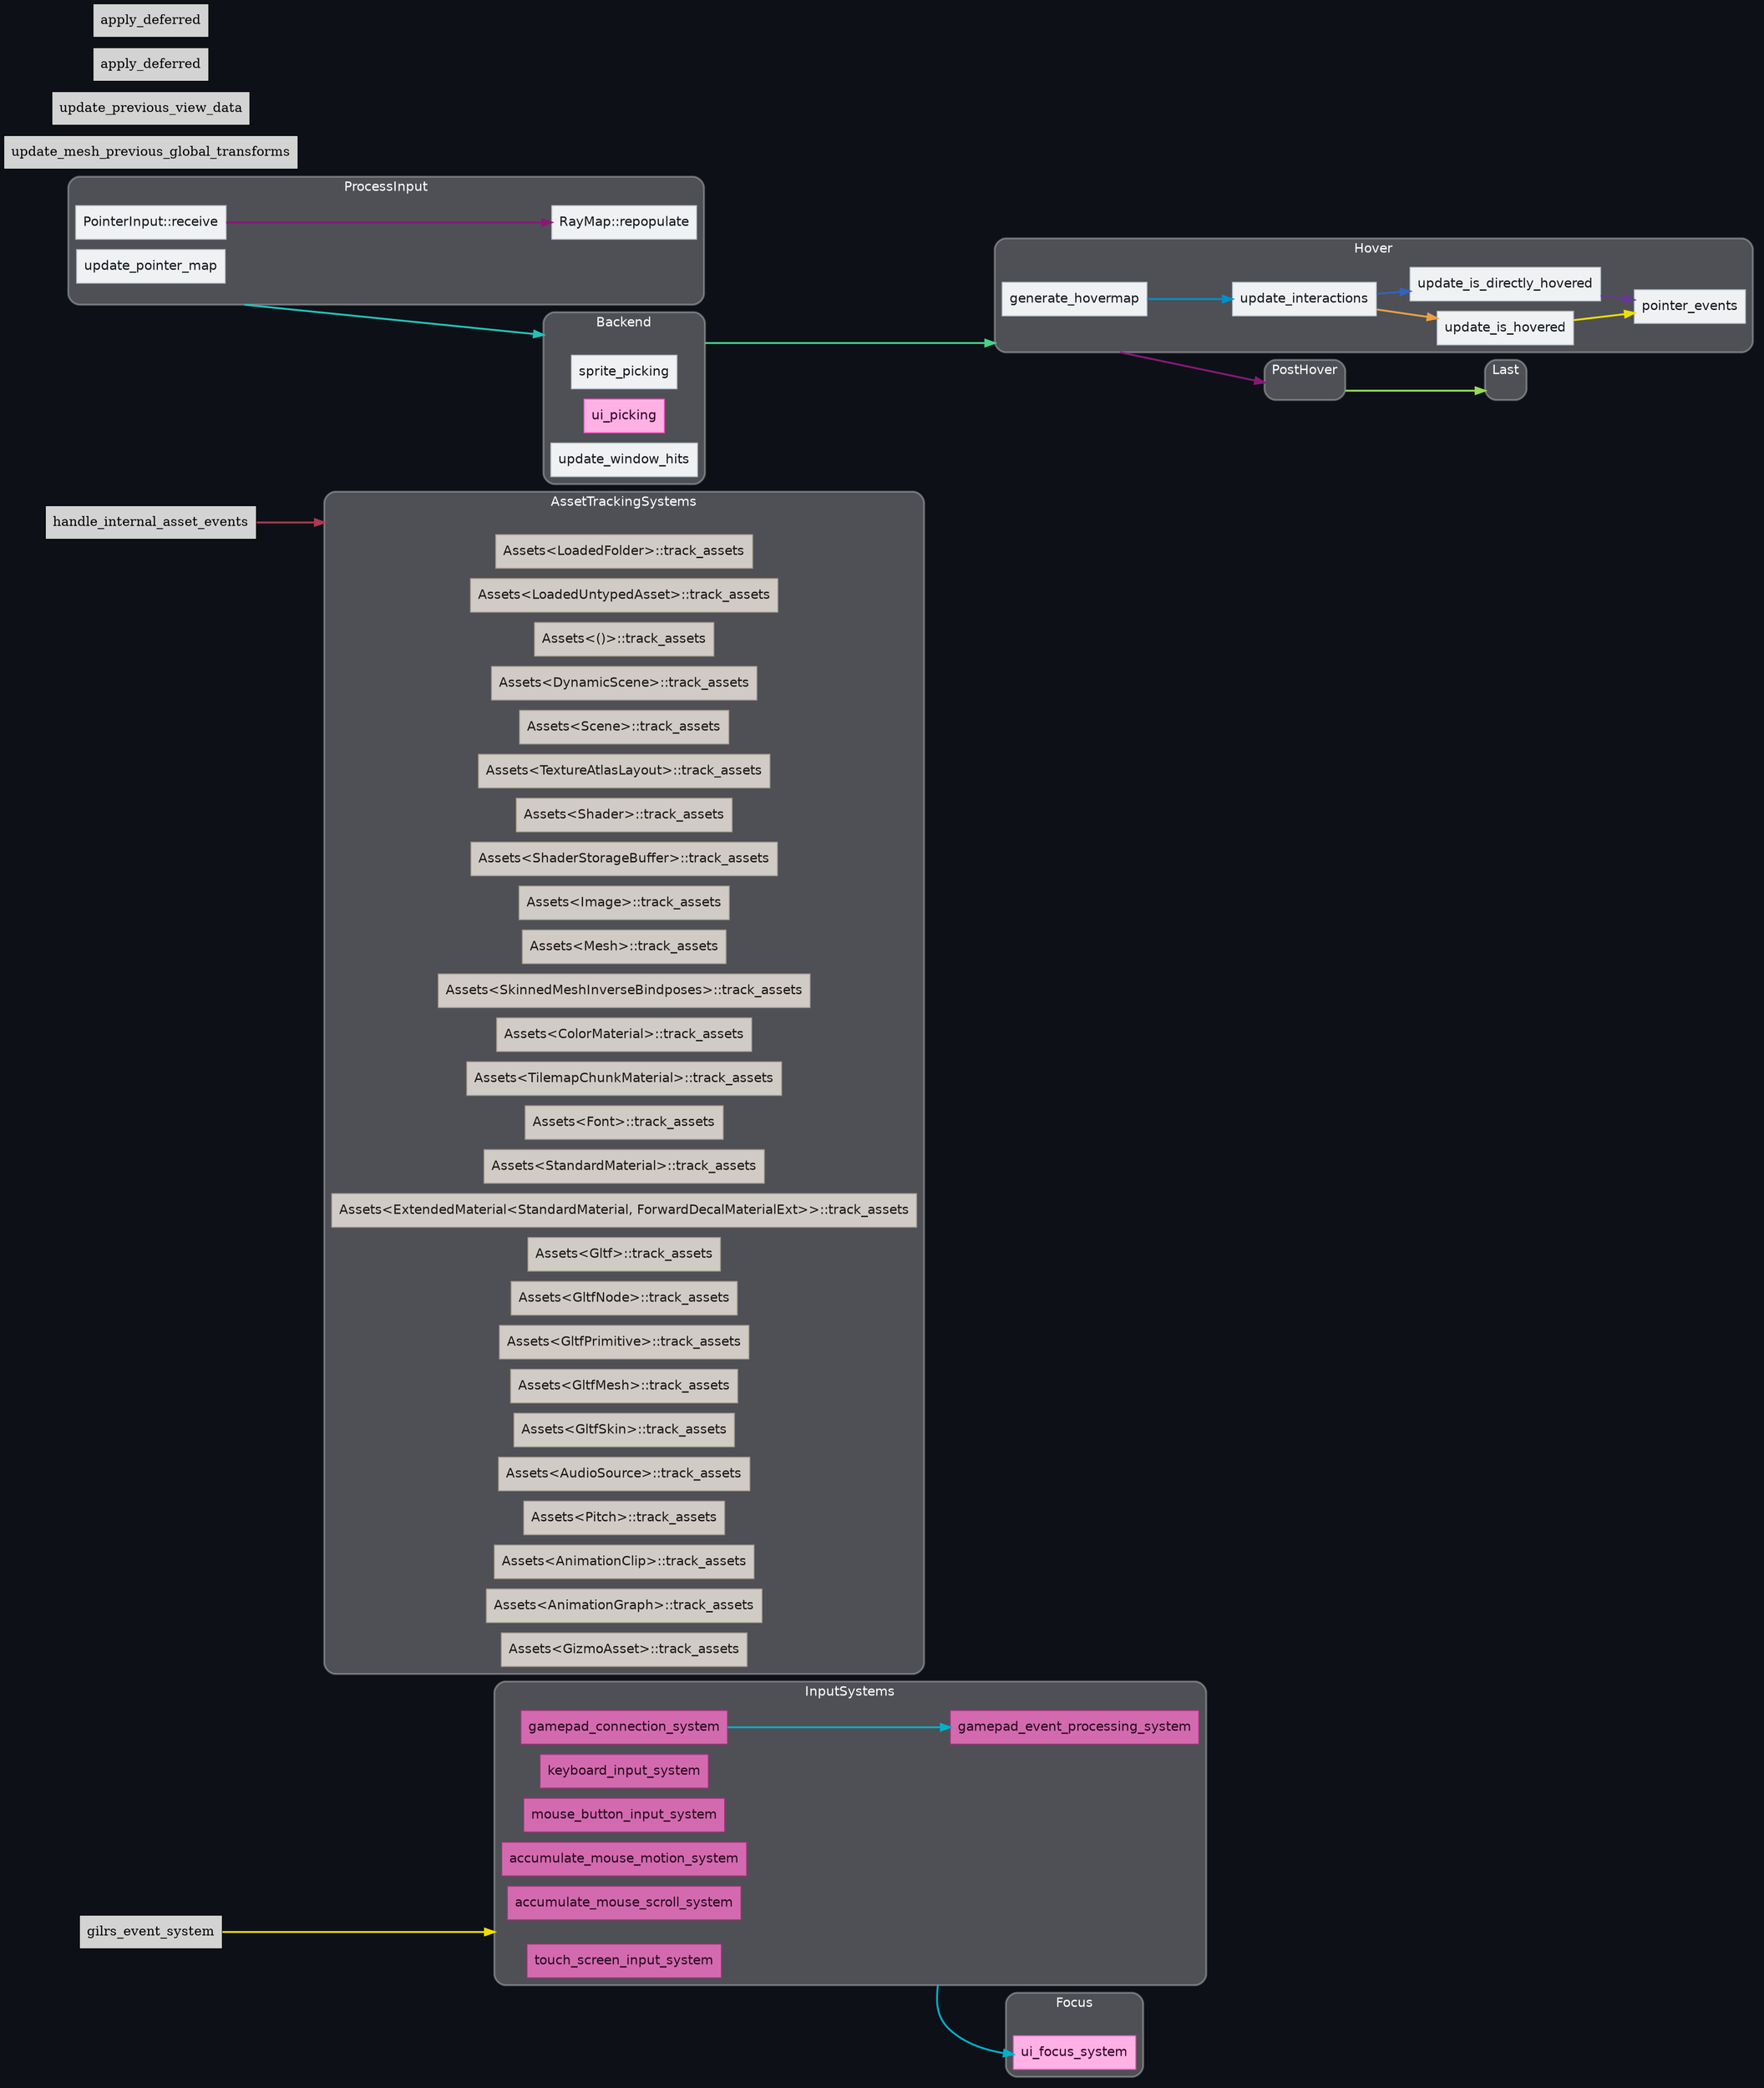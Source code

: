 digraph "" {
	"compound"="true";
	"splines"="spline";
	"rankdir"="LR";
	"bgcolor"="#0d1117";
	"fontname"="Helvetica";
	"nodesep"="0.15";
	edge ["penwidth"="2"];
	node ["shape"="box", "style"="filled"];
	subgraph "clusternode_Set(SystemSetKey(2v1))" {
		"style"="rounded,filled";
		"label"="InputSystems";
		"tooltip"="InputSystems";
		"fillcolor"="#ffffff44";
		"fontcolor"="#ffffff";
		"color"="#ffffff50";
		"penwidth"="2";
		"set_marker_node_Set(SystemSetKey(2v1))" ["style"="invis", "label"="", "shape"="point"]
		"node_System(SystemKey(1v1))" ["label"="keyboard_input_system", "tooltip"="bevy_input::keyboard::keyboard_input_system", "fillcolor"="#d36aaf", "fontname"="Helvetica", "fontcolor"="#270b1d", "color"="#a5317d", "penwidth"="1"]
		"node_System(SystemKey(2v1))" ["label"="mouse_button_input_system", "tooltip"="bevy_input::mouse::mouse_button_input_system", "fillcolor"="#d36aaf", "fontname"="Helvetica", "fontcolor"="#270b1d", "color"="#a5317d", "penwidth"="1"]
		"node_System(SystemKey(3v1))" ["label"="accumulate_mouse_motion_system", "tooltip"="bevy_input::mouse::accumulate_mouse_motion_system", "fillcolor"="#d36aaf", "fontname"="Helvetica", "fontcolor"="#270b1d", "color"="#a5317d", "penwidth"="1"]
		"node_System(SystemKey(4v1))" ["label"="accumulate_mouse_scroll_system", "tooltip"="bevy_input::mouse::accumulate_mouse_scroll_system", "fillcolor"="#d36aaf", "fontname"="Helvetica", "fontcolor"="#270b1d", "color"="#a5317d", "penwidth"="1"]
		"node_System(SystemKey(5v1))" ["label"="gamepad_connection_system", "tooltip"="bevy_input::gamepad::gamepad_connection_system", "fillcolor"="#d36aaf", "fontname"="Helvetica", "fontcolor"="#270b1d", "color"="#a5317d", "penwidth"="1"]
		"node_System(SystemKey(6v1))" ["label"="gamepad_event_processing_system", "tooltip"="bevy_input::gamepad::gamepad_event_processing_system", "fillcolor"="#d36aaf", "fontname"="Helvetica", "fontcolor"="#270b1d", "color"="#a5317d", "penwidth"="1"]
		"node_System(SystemKey(7v1))" ["label"="touch_screen_input_system", "tooltip"="bevy_input::touch::touch_screen_input_system", "fillcolor"="#d36aaf", "fontname"="Helvetica", "fontcolor"="#270b1d", "color"="#a5317d", "penwidth"="1"]
	}
	
	subgraph "clusternode_Set(SystemSetKey(10v1))" {
		"style"="rounded,filled";
		"label"="AssetTrackingSystems";
		"tooltip"="AssetTrackingSystems";
		"fillcolor"="#ffffff44";
		"fontcolor"="#ffffff";
		"color"="#ffffff50";
		"penwidth"="2";
		"set_marker_node_Set(SystemSetKey(10v1))" ["style"="invis", "label"="", "shape"="point"]
		"node_System(SystemKey(8v1))" ["label"="Assets<LoadedFolder>::track_assets", "tooltip"="bevy_asset::assets::Assets<bevy_asset::folder::LoadedFolder>::track_assets", "fillcolor"="#d1cbc5", "fontname"="Helvetica", "fontcolor"="#1c1916", "color"="#a3988c", "penwidth"="1"]
		"node_System(SystemKey(9v1))" ["label"="Assets<LoadedUntypedAsset>::track_assets", "tooltip"="bevy_asset::assets::Assets<bevy_asset::assets::LoadedUntypedAsset>::track_assets", "fillcolor"="#d1cbc5", "fontname"="Helvetica", "fontcolor"="#1c1916", "color"="#a3988c", "penwidth"="1"]
		"node_System(SystemKey(10v1))" ["label"="Assets<()>::track_assets", "tooltip"="bevy_asset::assets::Assets<()>::track_assets", "fillcolor"="#d1cbc5", "fontname"="Helvetica", "fontcolor"="#1c1916", "color"="#a3988c", "penwidth"="1"]
		"node_System(SystemKey(12v1))" ["label"="Assets<DynamicScene>::track_assets", "tooltip"="bevy_asset::assets::Assets<bevy_scene::dynamic_scene::DynamicScene>::track_assets", "fillcolor"="#d1cbc5", "fontname"="Helvetica", "fontcolor"="#1c1916", "color"="#a3988c", "penwidth"="1"]
		"node_System(SystemKey(13v1))" ["label"="Assets<Scene>::track_assets", "tooltip"="bevy_asset::assets::Assets<bevy_scene::scene::Scene>::track_assets", "fillcolor"="#d1cbc5", "fontname"="Helvetica", "fontcolor"="#1c1916", "color"="#a3988c", "penwidth"="1"]
		"node_System(SystemKey(14v1))" ["label"="Assets<TextureAtlasLayout>::track_assets", "tooltip"="bevy_asset::assets::Assets<bevy_image::texture_atlas::TextureAtlasLayout>::track_assets", "fillcolor"="#d1cbc5", "fontname"="Helvetica", "fontcolor"="#1c1916", "color"="#a3988c", "penwidth"="1"]
		"node_System(SystemKey(15v1))" ["label"="Assets<Shader>::track_assets", "tooltip"="bevy_asset::assets::Assets<bevy_shader::shader::Shader>::track_assets", "fillcolor"="#d1cbc5", "fontname"="Helvetica", "fontcolor"="#1c1916", "color"="#a3988c", "penwidth"="1"]
		"node_System(SystemKey(16v1))" ["label"="Assets<ShaderStorageBuffer>::track_assets", "tooltip"="bevy_asset::assets::Assets<bevy_render::storage::ShaderStorageBuffer>::track_assets", "fillcolor"="#d1cbc5", "fontname"="Helvetica", "fontcolor"="#1c1916", "color"="#a3988c", "penwidth"="1"]
		"node_System(SystemKey(17v1))" ["label"="Assets<Image>::track_assets", "tooltip"="bevy_asset::assets::Assets<bevy_image::image::Image>::track_assets", "fillcolor"="#d1cbc5", "fontname"="Helvetica", "fontcolor"="#1c1916", "color"="#a3988c", "penwidth"="1"]
		"node_System(SystemKey(18v1))" ["label"="Assets<Mesh>::track_assets", "tooltip"="bevy_asset::assets::Assets<bevy_mesh::mesh::Mesh>::track_assets", "fillcolor"="#d1cbc5", "fontname"="Helvetica", "fontcolor"="#1c1916", "color"="#a3988c", "penwidth"="1"]
		"node_System(SystemKey(19v1))" ["label"="Assets<SkinnedMeshInverseBindposes>::track_assets", "tooltip"="bevy_asset::assets::Assets<bevy_mesh::skinning::SkinnedMeshInverseBindposes>::track_assets", "fillcolor"="#d1cbc5", "fontname"="Helvetica", "fontcolor"="#1c1916", "color"="#a3988c", "penwidth"="1"]
		"node_System(SystemKey(21v1))" ["label"="Assets<ColorMaterial>::track_assets", "tooltip"="bevy_asset::assets::Assets<bevy_sprite_render::mesh2d::color_material::ColorMaterial>::track_assets", "fillcolor"="#d1cbc5", "fontname"="Helvetica", "fontcolor"="#1c1916", "color"="#a3988c", "penwidth"="1"]
		"node_System(SystemKey(22v1))" ["label"="Assets<TilemapChunkMaterial>::track_assets", "tooltip"="bevy_asset::assets::Assets<bevy_sprite_render::tilemap_chunk::tilemap_chunk_material::TilemapChunkMaterial>::track_assets", "fillcolor"="#d1cbc5", "fontname"="Helvetica", "fontcolor"="#1c1916", "color"="#a3988c", "penwidth"="1"]
		"node_System(SystemKey(23v1))" ["label"="Assets<Font>::track_assets", "tooltip"="bevy_asset::assets::Assets<bevy_text::font::Font>::track_assets", "fillcolor"="#d1cbc5", "fontname"="Helvetica", "fontcolor"="#1c1916", "color"="#a3988c", "penwidth"="1"]
		"node_System(SystemKey(28v1))" ["label"="Assets<StandardMaterial>::track_assets", "tooltip"="bevy_asset::assets::Assets<bevy_pbr::pbr_material::StandardMaterial>::track_assets", "fillcolor"="#d1cbc5", "fontname"="Helvetica", "fontcolor"="#1c1916", "color"="#a3988c", "penwidth"="1"]
		"node_System(SystemKey(29v1))" ["label"="Assets<ExtendedMaterial<StandardMaterial, ForwardDecalMaterialExt>>::track_assets", "tooltip"="bevy_asset::assets::Assets<bevy_pbr::extended_material::ExtendedMaterial<bevy_pbr::pbr_material::StandardMaterial, bevy_pbr::decal::forward::ForwardDecalMaterialExt>>::track_assets", "fillcolor"="#d1cbc5", "fontname"="Helvetica", "fontcolor"="#1c1916", "color"="#a3988c", "penwidth"="1"]
		"node_System(SystemKey(30v1))" ["label"="Assets<Gltf>::track_assets", "tooltip"="bevy_asset::assets::Assets<bevy_gltf::assets::Gltf>::track_assets", "fillcolor"="#d1cbc5", "fontname"="Helvetica", "fontcolor"="#1c1916", "color"="#a3988c", "penwidth"="1"]
		"node_System(SystemKey(31v1))" ["label"="Assets<GltfNode>::track_assets", "tooltip"="bevy_asset::assets::Assets<bevy_gltf::assets::GltfNode>::track_assets", "fillcolor"="#d1cbc5", "fontname"="Helvetica", "fontcolor"="#1c1916", "color"="#a3988c", "penwidth"="1"]
		"node_System(SystemKey(32v1))" ["label"="Assets<GltfPrimitive>::track_assets", "tooltip"="bevy_asset::assets::Assets<bevy_gltf::assets::GltfPrimitive>::track_assets", "fillcolor"="#d1cbc5", "fontname"="Helvetica", "fontcolor"="#1c1916", "color"="#a3988c", "penwidth"="1"]
		"node_System(SystemKey(33v1))" ["label"="Assets<GltfMesh>::track_assets", "tooltip"="bevy_asset::assets::Assets<bevy_gltf::assets::GltfMesh>::track_assets", "fillcolor"="#d1cbc5", "fontname"="Helvetica", "fontcolor"="#1c1916", "color"="#a3988c", "penwidth"="1"]
		"node_System(SystemKey(34v1))" ["label"="Assets<GltfSkin>::track_assets", "tooltip"="bevy_asset::assets::Assets<bevy_gltf::assets::GltfSkin>::track_assets", "fillcolor"="#d1cbc5", "fontname"="Helvetica", "fontcolor"="#1c1916", "color"="#a3988c", "penwidth"="1"]
		"node_System(SystemKey(35v1))" ["label"="Assets<AudioSource>::track_assets", "tooltip"="bevy_asset::assets::Assets<bevy_audio::audio_source::AudioSource>::track_assets", "fillcolor"="#d1cbc5", "fontname"="Helvetica", "fontcolor"="#1c1916", "color"="#a3988c", "penwidth"="1"]
		"node_System(SystemKey(36v1))" ["label"="Assets<Pitch>::track_assets", "tooltip"="bevy_asset::assets::Assets<bevy_audio::pitch::Pitch>::track_assets", "fillcolor"="#d1cbc5", "fontname"="Helvetica", "fontcolor"="#1c1916", "color"="#a3988c", "penwidth"="1"]
		"node_System(SystemKey(38v1))" ["label"="Assets<AnimationClip>::track_assets", "tooltip"="bevy_asset::assets::Assets<bevy_animation::AnimationClip>::track_assets", "fillcolor"="#d1cbc5", "fontname"="Helvetica", "fontcolor"="#1c1916", "color"="#a3988c", "penwidth"="1"]
		"node_System(SystemKey(39v1))" ["label"="Assets<AnimationGraph>::track_assets", "tooltip"="bevy_asset::assets::Assets<bevy_animation::graph::AnimationGraph>::track_assets", "fillcolor"="#d1cbc5", "fontname"="Helvetica", "fontcolor"="#1c1916", "color"="#a3988c", "penwidth"="1"]
		"node_System(SystemKey(40v1))" ["label"="Assets<GizmoAsset>::track_assets", "tooltip"="bevy_asset::assets::Assets<bevy_gizmos::GizmoAsset>::track_assets", "fillcolor"="#d1cbc5", "fontname"="Helvetica", "fontcolor"="#1c1916", "color"="#a3988c", "penwidth"="1"]
	}
	
	subgraph "clusternode_Set(SystemSetKey(23v1))" {
		"style"="rounded,filled";
		"label"="Backend";
		"tooltip"="Backend";
		"fillcolor"="#ffffff44";
		"fontcolor"="#ffffff";
		"color"="#ffffff50";
		"penwidth"="2";
		"set_marker_node_Set(SystemSetKey(23v1))" ["style"="invis", "label"="", "shape"="point"]
		"node_System(SystemKey(20v1))" ["label"="sprite_picking", "tooltip"="bevy_sprite::picking_backend::sprite_picking", "fillcolor"="#eff1f3", "fontname"="Helvetica", "fontcolor"="#15191d", "color"="#b4bec7", "penwidth"="1"]
		"node_System(SystemKey(25v1))" ["label"="ui_picking", "tooltip"="bevy_ui::picking_backend::ui_picking", "fillcolor"="#ffb1e5", "fontname"="Helvetica", "fontcolor"="#320021", "color"="#ff4bc2", "penwidth"="1"]
		"node_System(SystemKey(44v1))" ["label"="update_window_hits", "tooltip"="bevy_picking::window::update_window_hits", "fillcolor"="#eff1f3", "fontname"="Helvetica", "fontcolor"="#15191d", "color"="#b4bec7", "penwidth"="1"]
	}
	
	subgraph "clusternode_Set(SystemSetKey(28v1))" {
		"style"="rounded,filled";
		"label"="Focus";
		"tooltip"="Focus";
		"fillcolor"="#ffffff44";
		"fontcolor"="#ffffff";
		"color"="#ffffff50";
		"penwidth"="2";
		"set_marker_node_Set(SystemSetKey(28v1))" ["style"="invis", "label"="", "shape"="point"]
		"node_System(SystemKey(24v1))" ["label"="ui_focus_system", "tooltip"="bevy_ui::focus::ui_focus_system", "fillcolor"="#ffb1e5", "fontname"="Helvetica", "fontcolor"="#320021", "color"="#ff4bc2", "penwidth"="1"]
	}
	
	subgraph "clusternode_Set(SystemSetKey(46v1))" {
		"style"="rounded,filled";
		"label"="ProcessInput";
		"tooltip"="ProcessInput";
		"fillcolor"="#ffffff44";
		"fontcolor"="#ffffff";
		"color"="#ffffff50";
		"penwidth"="2";
		"set_marker_node_Set(SystemSetKey(46v1))" ["style"="invis", "label"="", "shape"="point"]
		"node_System(SystemKey(41v1))" ["label"="update_pointer_map", "tooltip"="bevy_picking::pointer::update_pointer_map", "fillcolor"="#eff1f3", "fontname"="Helvetica", "fontcolor"="#15191d", "color"="#b4bec7", "penwidth"="1"]
		"node_System(SystemKey(42v1))" ["label"="PointerInput::receive", "tooltip"="bevy_picking::pointer::PointerInput::receive", "fillcolor"="#eff1f3", "fontname"="Helvetica", "fontcolor"="#15191d", "color"="#b4bec7", "penwidth"="1"]
		"node_System(SystemKey(43v1))" ["label"="RayMap::repopulate", "tooltip"="bevy_picking::backend::ray::RayMap::repopulate", "fillcolor"="#eff1f3", "fontname"="Helvetica", "fontcolor"="#15191d", "color"="#b4bec7", "penwidth"="1"]
	}
	
	subgraph "clusternode_Set(SystemSetKey(50v1))" {
		"style"="rounded,filled";
		"label"="Hover";
		"tooltip"="Hover";
		"fillcolor"="#ffffff44";
		"fontcolor"="#ffffff";
		"color"="#ffffff50";
		"penwidth"="2";
		"set_marker_node_Set(SystemSetKey(50v1))" ["style"="invis", "label"="", "shape"="point"]
		"node_System(SystemKey(45v1))" ["label"="generate_hovermap", "tooltip"="bevy_picking::hover::generate_hovermap", "fillcolor"="#eff1f3", "fontname"="Helvetica", "fontcolor"="#15191d", "color"="#b4bec7", "penwidth"="1"]
		"node_System(SystemKey(46v1))" ["label"="update_interactions", "tooltip"="bevy_picking::hover::update_interactions", "fillcolor"="#eff1f3", "fontname"="Helvetica", "fontcolor"="#15191d", "color"="#b4bec7", "penwidth"="1"]
		"node_System(SystemKey(47v1))" ["label"="update_is_hovered", "tooltip"="bevy_picking::hover::update_is_hovered", "fillcolor"="#eff1f3", "fontname"="Helvetica", "fontcolor"="#15191d", "color"="#b4bec7", "penwidth"="1"]
		"node_System(SystemKey(48v1))" ["label"="update_is_directly_hovered", "tooltip"="bevy_picking::hover::update_is_directly_hovered", "fillcolor"="#eff1f3", "fontname"="Helvetica", "fontcolor"="#15191d", "color"="#b4bec7", "penwidth"="1"]
		"node_System(SystemKey(49v1))" ["label"="pointer_events", "tooltip"="bevy_picking::events::pointer_events", "fillcolor"="#eff1f3", "fontname"="Helvetica", "fontcolor"="#15191d", "color"="#b4bec7", "penwidth"="1"]
	}
	
	subgraph "clusternode_Set(SystemSetKey(51v1))" {
		"style"="rounded,filled";
		"label"="PostHover";
		"tooltip"="PostHover";
		"fillcolor"="#ffffff44";
		"fontcolor"="#ffffff";
		"color"="#ffffff50";
		"penwidth"="2";
		"set_marker_node_Set(SystemSetKey(51v1))" ["style"="invis", "label"="", "shape"="point"]
	}
	
	subgraph "clusternode_Set(SystemSetKey(52v1))" {
		"style"="rounded,filled";
		"label"="Last";
		"tooltip"="Last";
		"fillcolor"="#ffffff44";
		"fontcolor"="#ffffff";
		"color"="#ffffff50";
		"penwidth"="2";
		"set_marker_node_Set(SystemSetKey(52v1))" ["style"="invis", "label"="", "shape"="point"]
	}
	
	"node_System(SystemKey(11v1))" ["label"="handle_internal_asset_events", "tooltip"="bevy_asset::server::handle_internal_asset_events"]
	"node_System(SystemKey(26v1))" ["label"="update_mesh_previous_global_transforms", "tooltip"="bevy_pbr::prepass::update_mesh_previous_global_transforms"]
	"node_System(SystemKey(27v1))" ["label"="update_previous_view_data", "tooltip"="bevy_pbr::prepass::update_previous_view_data"]
	"node_System(SystemKey(37v1))" ["label"="gilrs_event_system", "tooltip"="bevy_gilrs::gilrs_system::gilrs_event_system"]
	"node_System(SystemKey(50v1))" ["label"="apply_deferred", "tooltip"="bevy_ecs::apply_deferred"]
	"node_System(SystemKey(51v1))" ["label"="apply_deferred", "tooltip"="bevy_ecs::apply_deferred"]
	"node_System(SystemKey(37v1))" -> "set_marker_node_Set(SystemSetKey(2v1))" ["lhead"="clusternode_Set(SystemSetKey(2v1))", "ltail"="", "tooltip"="gilrs_event_system → InputSystems", "color"="#eede00"]
	"set_marker_node_Set(SystemSetKey(50v1))" -> "set_marker_node_Set(SystemSetKey(51v1))" ["lhead"="clusternode_Set(SystemSetKey(51v1))", "ltail"="clusternode_Set(SystemSetKey(50v1))", "tooltip"="Hover → PostHover", "color"="#881877"]
	"node_System(SystemKey(5v1))" -> "node_System(SystemKey(6v1))" ["lhead"="", "ltail"="", "tooltip"="SystemTypeSet(fn bevy_ecs::system::function_system::FunctionSystem<fn(bevy_ecs::system::commands::Commands<'_, '_>, bevy_ecs::message::message_reader::MessageReader<'_, '_, bevy_input::gamepad::GamepadConnectionEvent>), (), bevy_input::gamepad::gamepad_connection_system>()) → gamepad_event_processing_system", "color"="#00b0cc"]
	"node_System(SystemKey(11v1))" -> "set_marker_node_Set(SystemSetKey(10v1))" ["lhead"="clusternode_Set(SystemSetKey(10v1))", "ltail"="", "tooltip"="SystemTypeSet(fn bevy_ecs::system::exclusive_function_system::ExclusiveFunctionSystem<fn(), (), bevy_asset::server::handle_internal_asset_events>()) → AssetTrackingSystems", "color"="#aa3a55"]
	"set_marker_node_Set(SystemSetKey(23v1))" -> "set_marker_node_Set(SystemSetKey(50v1))" ["lhead"="clusternode_Set(SystemSetKey(50v1))", "ltail"="clusternode_Set(SystemSetKey(23v1))", "tooltip"="Backend → Hover", "color"="#44d488"]
	"node_System(SystemKey(45v1))" -> "node_System(SystemKey(46v1))" ["lhead"="", "ltail"="", "tooltip"="generate_hovermap → update_interactions", "color"="#0090cc"]
	"node_System(SystemKey(46v1))" -> "node_System(SystemKey(47v1))" ["lhead"="", "ltail"="", "tooltip"="update_interactions → update_is_hovered", "color"="#ee9e44"]
	"node_System(SystemKey(48v1))" -> "node_System(SystemKey(49v1))" ["lhead"="", "ltail"="", "tooltip"="update_is_directly_hovered → pointer_events", "color"="#663699"]
	"node_System(SystemKey(46v1))" -> "node_System(SystemKey(48v1))" ["lhead"="", "ltail"="", "tooltip"="update_interactions → update_is_directly_hovered", "color"="#3363bb"]
	"set_marker_node_Set(SystemSetKey(46v1))" -> "set_marker_node_Set(SystemSetKey(23v1))" ["lhead"="clusternode_Set(SystemSetKey(23v1))", "ltail"="clusternode_Set(SystemSetKey(46v1))", "tooltip"="ProcessInput → Backend", "color"="#22c2bb"]
	"set_marker_node_Set(SystemSetKey(51v1))" -> "set_marker_node_Set(SystemSetKey(52v1))" ["lhead"="clusternode_Set(SystemSetKey(52v1))", "ltail"="clusternode_Set(SystemSetKey(51v1))", "tooltip"="PostHover → Last", "color"="#99d955"]
	"node_System(SystemKey(47v1))" -> "node_System(SystemKey(49v1))" ["lhead"="", "ltail"="", "tooltip"="update_is_hovered → pointer_events", "color"="#eede00"]
	"node_System(SystemKey(42v1))" -> "node_System(SystemKey(43v1))" ["lhead"="", "ltail"="", "tooltip"="SystemTypeSet(fn bevy_ecs::system::function_system::FunctionSystem<fn(bevy_ecs::message::message_reader::MessageReader<'_, '_, bevy_picking::pointer::PointerInput>, bevy_ecs::system::query::Query<'_, '_, (&bevy_picking::pointer::PointerId, &mut bevy_picking::pointer::PointerLocation, &mut bevy_picking::pointer::PointerPress)>), (), bevy_picking::pointer::PointerInput::receive>()) → RayMap::repopulate", "color"="#881877"]
	"set_marker_node_Set(SystemSetKey(2v1))" -> "node_System(SystemKey(24v1))" ["lhead"="", "ltail"="clusternode_Set(SystemSetKey(2v1))", "tooltip"="InputSystems → ui_focus_system", "color"="#00b0cc"]
}
